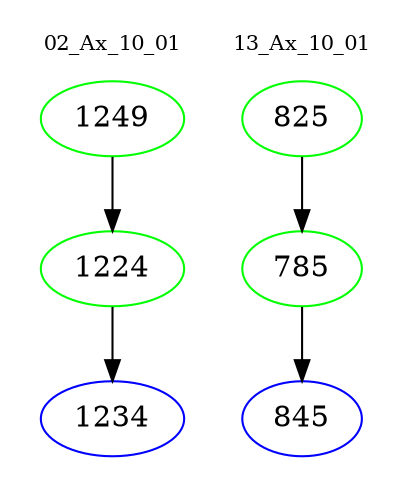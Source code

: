 digraph{
subgraph cluster_0 {
color = white
label = "02_Ax_10_01";
fontsize=10;
T0_1249 [label="1249", color="green"]
T0_1249 -> T0_1224 [color="black"]
T0_1224 [label="1224", color="green"]
T0_1224 -> T0_1234 [color="black"]
T0_1234 [label="1234", color="blue"]
}
subgraph cluster_1 {
color = white
label = "13_Ax_10_01";
fontsize=10;
T1_825 [label="825", color="green"]
T1_825 -> T1_785 [color="black"]
T1_785 [label="785", color="green"]
T1_785 -> T1_845 [color="black"]
T1_845 [label="845", color="blue"]
}
}
